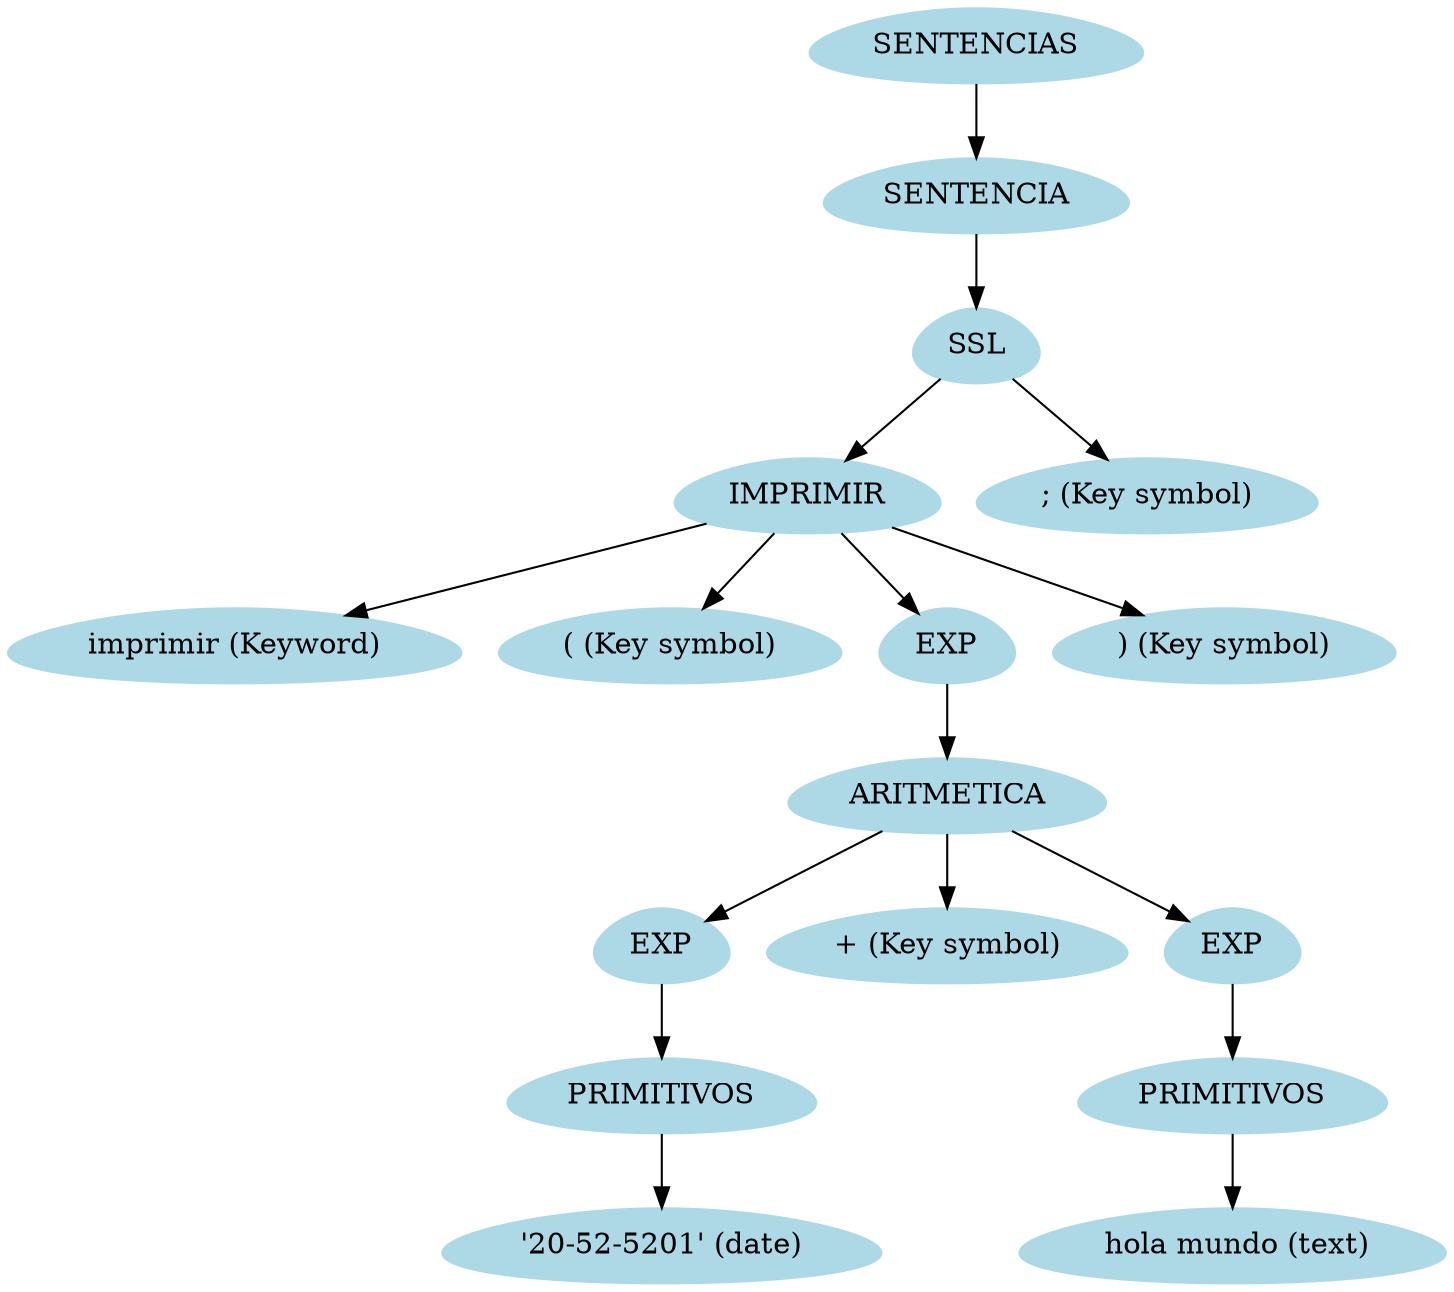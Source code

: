 digraph grafo{
node [shape = egg];
4094363[label="SENTENCIAS", style = filled, color = lightblue];
36849274[label="SENTENCIA", style = filled, color = lightblue];
4094363->36849274;
63208015[label="SSL", style = filled, color = lightblue];
36849274->63208015;
32001227[label="IMPRIMIR", style = filled, color = lightblue];
63208015->32001227;
19575591[label="imprimir (Keyword)", style = filled, color = lightblue];
32001227->19575591;
41962596[label="( (Key symbol)", style = filled, color = lightblue];
32001227->41962596;
42119052[label="EXP", style = filled, color = lightblue];
32001227->42119052;
43527150[label="ARITMETICA", style = filled, color = lightblue];
42119052->43527150;
56200037[label="EXP", style = filled, color = lightblue];
43527150->56200037;
36038289[label="PRIMITIVOS", style = filled, color = lightblue];
56200037->36038289;
55909147[label="'20-52-5201' (date)", style = filled, color = lightblue];
36038289->55909147;
33420276[label="+ (Key symbol)", style = filled, color = lightblue];
43527150->33420276;
32347029[label="EXP", style = filled, color = lightblue];
43527150->32347029;
22687807[label="PRIMITIVOS", style = filled, color = lightblue];
32347029->22687807;
2863675[label=" hola mundo (text)", style = filled, color = lightblue];
22687807->2863675;
25773083[label=") (Key symbol)", style = filled, color = lightblue];
32001227->25773083;
30631159[label="; (Key symbol)", style = filled, color = lightblue];
63208015->30631159;
}
